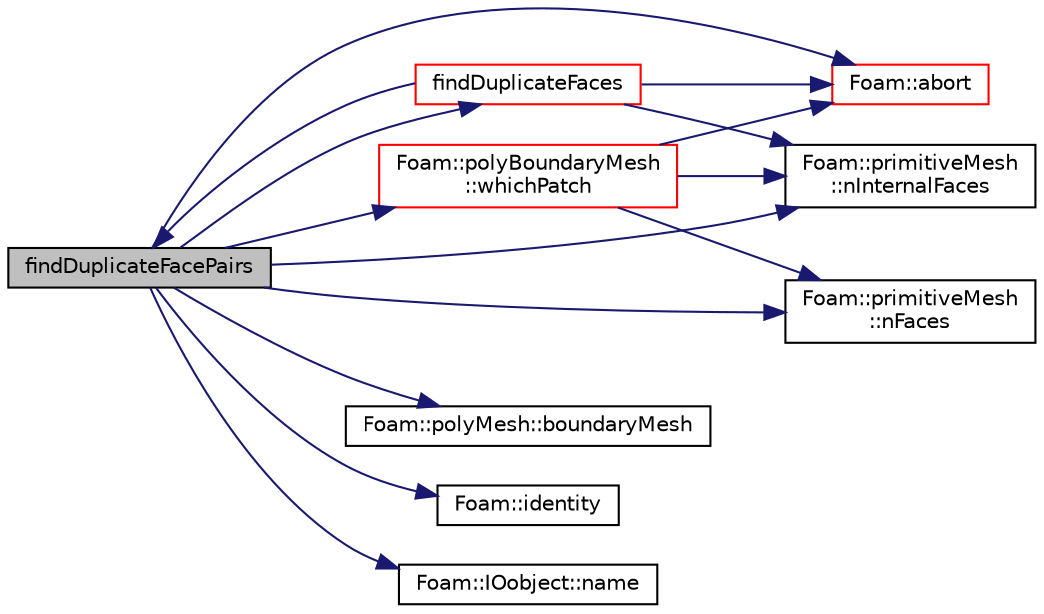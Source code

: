 digraph "findDuplicateFacePairs"
{
  bgcolor="transparent";
  edge [fontname="Helvetica",fontsize="10",labelfontname="Helvetica",labelfontsize="10"];
  node [fontname="Helvetica",fontsize="10",shape=record];
  rankdir="LR";
  Node202 [label="findDuplicateFacePairs",height=0.2,width=0.4,color="black", fillcolor="grey75", style="filled", fontcolor="black"];
  Node202 -> Node203 [color="midnightblue",fontsize="10",style="solid",fontname="Helvetica"];
  Node203 [label="Foam::abort",height=0.2,width=0.4,color="red",URL="$a21851.html#a447107a607d03e417307c203fa5fb44b"];
  Node202 -> Node248 [color="midnightblue",fontsize="10",style="solid",fontname="Helvetica"];
  Node248 [label="Foam::polyMesh::boundaryMesh",height=0.2,width=0.4,color="black",URL="$a28565.html#a9f2b68c134340291eda6197f47f25484",tooltip="Return boundary mesh. "];
  Node202 -> Node249 [color="midnightblue",fontsize="10",style="solid",fontname="Helvetica"];
  Node249 [label="findDuplicateFaces",height=0.2,width=0.4,color="red",URL="$a26329.html#a6a37b082fe46b394cc065a8dfa76f62c",tooltip="Helper routine to find baffles (two boundary faces using the. "];
  Node249 -> Node203 [color="midnightblue",fontsize="10",style="solid",fontname="Helvetica"];
  Node249 -> Node202 [color="midnightblue",fontsize="10",style="solid",fontname="Helvetica"];
  Node249 -> Node252 [color="midnightblue",fontsize="10",style="solid",fontname="Helvetica"];
  Node252 [label="Foam::primitiveMesh\l::nInternalFaces",height=0.2,width=0.4,color="black",URL="$a28685.html#aa6c7965af1f30d16d9125deb981cbdb0"];
  Node202 -> Node254 [color="midnightblue",fontsize="10",style="solid",fontname="Helvetica"];
  Node254 [label="Foam::identity",height=0.2,width=0.4,color="black",URL="$a21851.html#a36af96cb841435845fffb4fe69208490",tooltip="Create identity map (map[i] == i) of given length. "];
  Node202 -> Node255 [color="midnightblue",fontsize="10",style="solid",fontname="Helvetica"];
  Node255 [label="Foam::IOobject::name",height=0.2,width=0.4,color="black",URL="$a27249.html#acc80e00a8ac919288fb55bd14cc88bf6",tooltip="Return name. "];
  Node202 -> Node256 [color="midnightblue",fontsize="10",style="solid",fontname="Helvetica"];
  Node256 [label="Foam::primitiveMesh\l::nFaces",height=0.2,width=0.4,color="black",URL="$a28685.html#abe602c985a3c9ffa67176e969e77ca6f"];
  Node202 -> Node252 [color="midnightblue",fontsize="10",style="solid",fontname="Helvetica"];
  Node202 -> Node257 [color="midnightblue",fontsize="10",style="solid",fontname="Helvetica"];
  Node257 [label="Foam::polyBoundaryMesh\l::whichPatch",height=0.2,width=0.4,color="red",URL="$a28557.html#aa2ff13fd90903c4f4cdfe81b48b2bb92",tooltip="Return patch index for a given face label. "];
  Node257 -> Node256 [color="midnightblue",fontsize="10",style="solid",fontname="Helvetica"];
  Node257 -> Node203 [color="midnightblue",fontsize="10",style="solid",fontname="Helvetica"];
  Node257 -> Node252 [color="midnightblue",fontsize="10",style="solid",fontname="Helvetica"];
}
